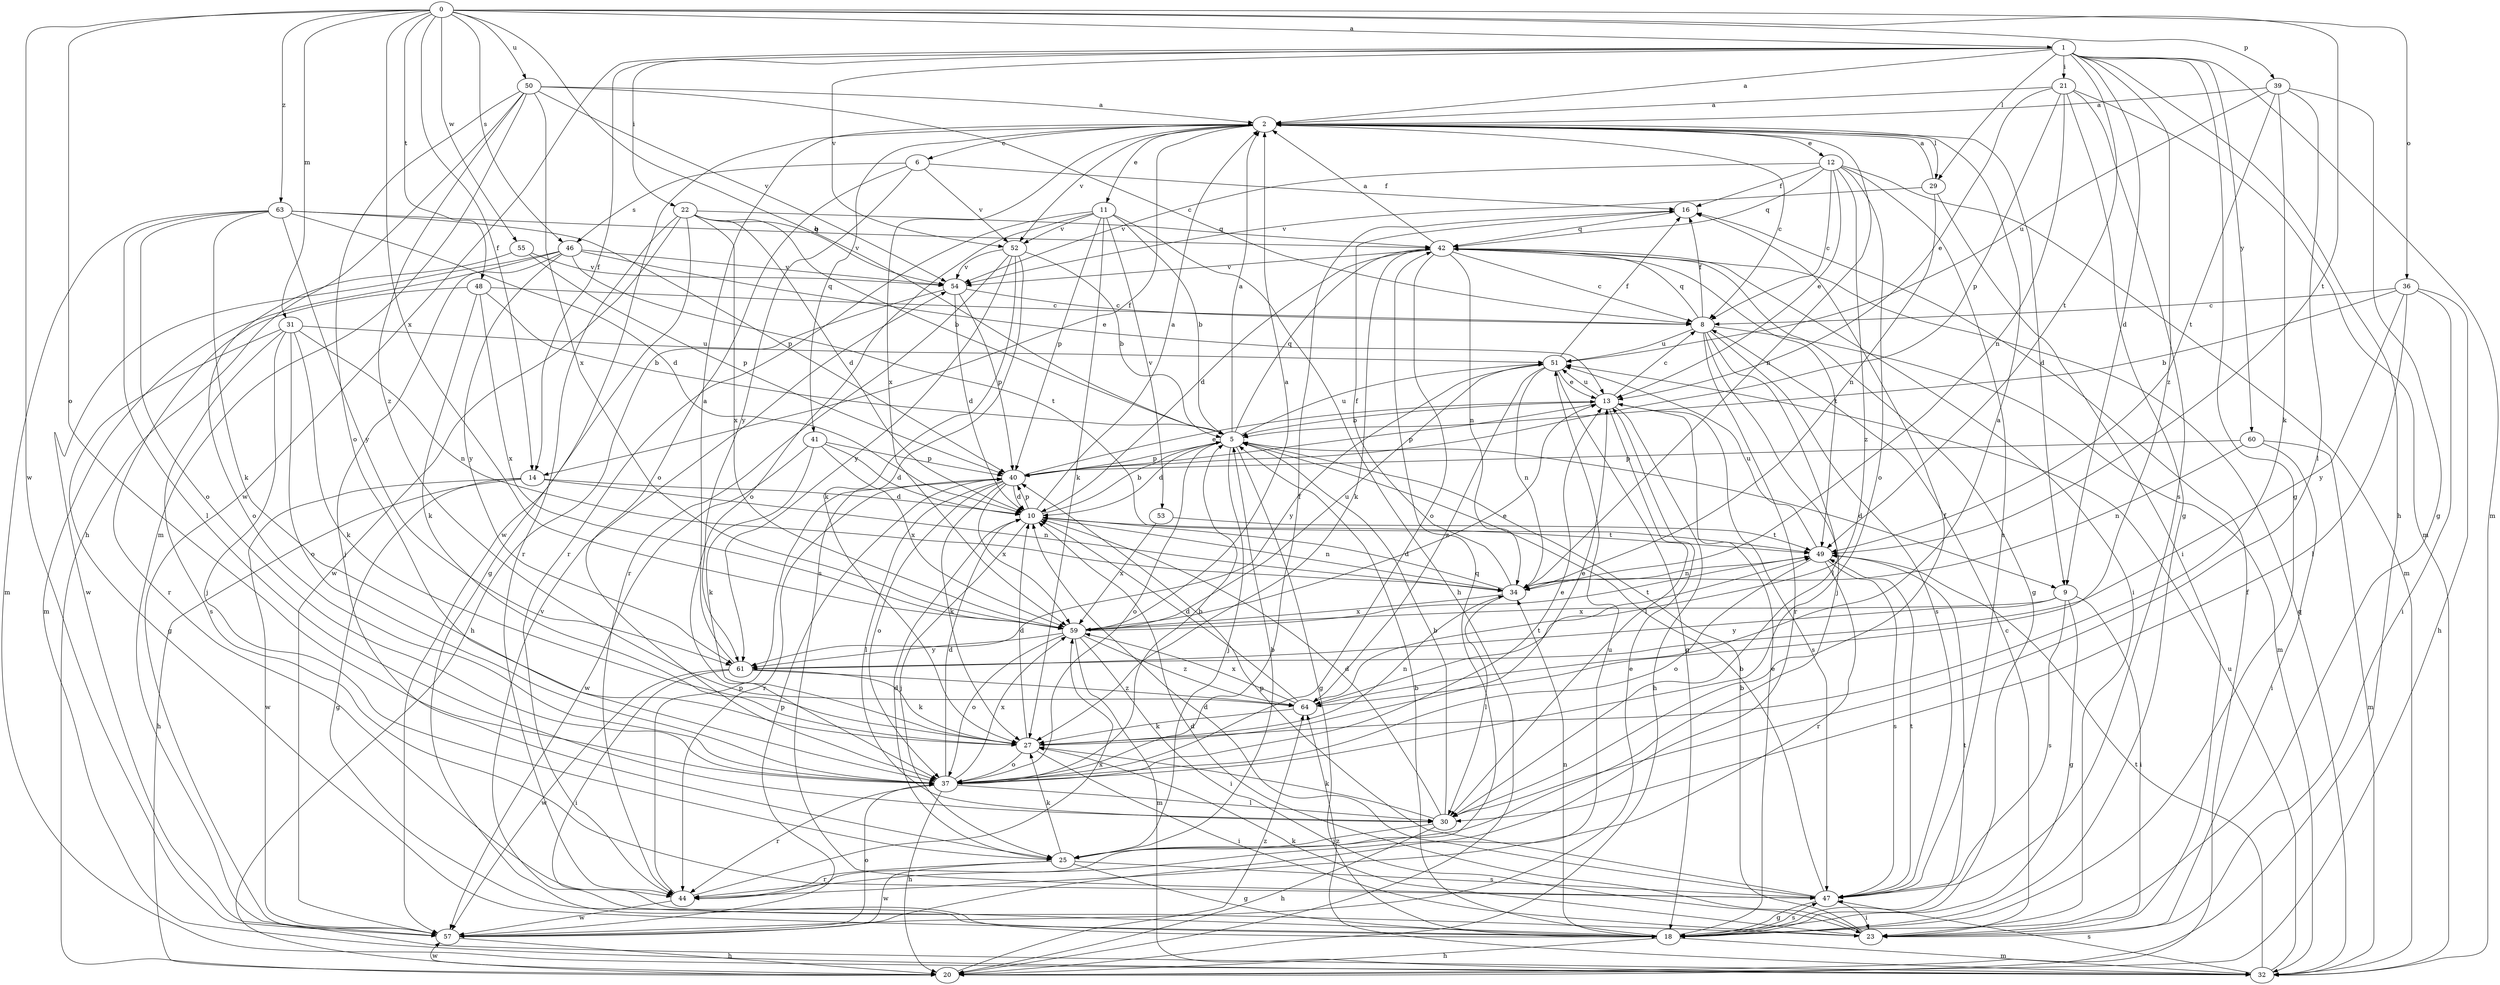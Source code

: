 strict digraph  {
0;
1;
2;
5;
6;
8;
9;
10;
11;
12;
13;
14;
16;
18;
20;
21;
22;
23;
25;
27;
29;
30;
31;
32;
34;
36;
37;
39;
40;
41;
42;
44;
46;
47;
48;
49;
50;
51;
52;
53;
54;
55;
57;
59;
60;
61;
63;
64;
0 -> 1  [label=a];
0 -> 5  [label=b];
0 -> 14  [label=f];
0 -> 31  [label=m];
0 -> 36  [label=o];
0 -> 37  [label=o];
0 -> 39  [label=p];
0 -> 46  [label=s];
0 -> 48  [label=t];
0 -> 49  [label=t];
0 -> 50  [label=u];
0 -> 55  [label=w];
0 -> 57  [label=w];
0 -> 59  [label=x];
0 -> 63  [label=z];
1 -> 2  [label=a];
1 -> 9  [label=d];
1 -> 14  [label=f];
1 -> 18  [label=g];
1 -> 20  [label=h];
1 -> 21  [label=i];
1 -> 22  [label=i];
1 -> 29  [label=l];
1 -> 32  [label=m];
1 -> 49  [label=t];
1 -> 52  [label=v];
1 -> 57  [label=w];
1 -> 60  [label=y];
1 -> 64  [label=z];
2 -> 6  [label=c];
2 -> 8  [label=c];
2 -> 9  [label=d];
2 -> 11  [label=e];
2 -> 12  [label=e];
2 -> 14  [label=f];
2 -> 29  [label=l];
2 -> 34  [label=n];
2 -> 41  [label=q];
2 -> 52  [label=v];
2 -> 57  [label=w];
2 -> 59  [label=x];
5 -> 2  [label=a];
5 -> 9  [label=d];
5 -> 10  [label=d];
5 -> 18  [label=g];
5 -> 25  [label=j];
5 -> 37  [label=o];
5 -> 40  [label=p];
5 -> 42  [label=q];
5 -> 51  [label=u];
6 -> 16  [label=f];
6 -> 37  [label=o];
6 -> 46  [label=s];
6 -> 52  [label=v];
6 -> 61  [label=y];
8 -> 16  [label=f];
8 -> 25  [label=j];
8 -> 30  [label=l];
8 -> 32  [label=m];
8 -> 42  [label=q];
8 -> 44  [label=r];
8 -> 47  [label=s];
8 -> 51  [label=u];
9 -> 18  [label=g];
9 -> 23  [label=i];
9 -> 47  [label=s];
9 -> 59  [label=x];
9 -> 61  [label=y];
10 -> 2  [label=a];
10 -> 5  [label=b];
10 -> 25  [label=j];
10 -> 34  [label=n];
10 -> 40  [label=p];
10 -> 49  [label=t];
11 -> 5  [label=b];
11 -> 20  [label=h];
11 -> 27  [label=k];
11 -> 37  [label=o];
11 -> 40  [label=p];
11 -> 44  [label=r];
11 -> 52  [label=v];
11 -> 53  [label=v];
12 -> 8  [label=c];
12 -> 13  [label=e];
12 -> 16  [label=f];
12 -> 32  [label=m];
12 -> 37  [label=o];
12 -> 42  [label=q];
12 -> 47  [label=s];
12 -> 54  [label=v];
12 -> 64  [label=z];
13 -> 5  [label=b];
13 -> 8  [label=c];
13 -> 20  [label=h];
13 -> 30  [label=l];
13 -> 40  [label=p];
13 -> 47  [label=s];
13 -> 51  [label=u];
14 -> 10  [label=d];
14 -> 18  [label=g];
14 -> 20  [label=h];
14 -> 34  [label=n];
14 -> 57  [label=w];
16 -> 42  [label=q];
18 -> 5  [label=b];
18 -> 13  [label=e];
18 -> 20  [label=h];
18 -> 32  [label=m];
18 -> 34  [label=n];
18 -> 47  [label=s];
18 -> 49  [label=t];
18 -> 54  [label=v];
20 -> 16  [label=f];
20 -> 57  [label=w];
20 -> 64  [label=z];
21 -> 2  [label=a];
21 -> 13  [label=e];
21 -> 18  [label=g];
21 -> 32  [label=m];
21 -> 34  [label=n];
21 -> 40  [label=p];
21 -> 47  [label=s];
22 -> 5  [label=b];
22 -> 10  [label=d];
22 -> 18  [label=g];
22 -> 42  [label=q];
22 -> 44  [label=r];
22 -> 54  [label=v];
22 -> 57  [label=w];
22 -> 59  [label=x];
23 -> 5  [label=b];
23 -> 8  [label=c];
23 -> 10  [label=d];
23 -> 27  [label=k];
25 -> 5  [label=b];
25 -> 10  [label=d];
25 -> 18  [label=g];
25 -> 27  [label=k];
25 -> 44  [label=r];
25 -> 47  [label=s];
25 -> 57  [label=w];
27 -> 10  [label=d];
27 -> 13  [label=e];
27 -> 23  [label=i];
27 -> 34  [label=n];
27 -> 37  [label=o];
29 -> 2  [label=a];
29 -> 23  [label=i];
29 -> 34  [label=n];
29 -> 54  [label=v];
30 -> 5  [label=b];
30 -> 10  [label=d];
30 -> 16  [label=f];
30 -> 20  [label=h];
30 -> 25  [label=j];
30 -> 27  [label=k];
31 -> 18  [label=g];
31 -> 25  [label=j];
31 -> 27  [label=k];
31 -> 34  [label=n];
31 -> 37  [label=o];
31 -> 47  [label=s];
31 -> 51  [label=u];
32 -> 42  [label=q];
32 -> 47  [label=s];
32 -> 49  [label=t];
32 -> 51  [label=u];
32 -> 64  [label=z];
34 -> 10  [label=d];
34 -> 16  [label=f];
34 -> 30  [label=l];
34 -> 59  [label=x];
36 -> 5  [label=b];
36 -> 8  [label=c];
36 -> 20  [label=h];
36 -> 23  [label=i];
36 -> 30  [label=l];
36 -> 61  [label=y];
37 -> 5  [label=b];
37 -> 10  [label=d];
37 -> 13  [label=e];
37 -> 16  [label=f];
37 -> 20  [label=h];
37 -> 30  [label=l];
37 -> 44  [label=r];
37 -> 59  [label=x];
39 -> 2  [label=a];
39 -> 18  [label=g];
39 -> 27  [label=k];
39 -> 30  [label=l];
39 -> 49  [label=t];
39 -> 51  [label=u];
40 -> 10  [label=d];
40 -> 13  [label=e];
40 -> 27  [label=k];
40 -> 30  [label=l];
40 -> 37  [label=o];
40 -> 44  [label=r];
40 -> 59  [label=x];
41 -> 10  [label=d];
41 -> 27  [label=k];
41 -> 40  [label=p];
41 -> 57  [label=w];
41 -> 59  [label=x];
42 -> 2  [label=a];
42 -> 8  [label=c];
42 -> 10  [label=d];
42 -> 18  [label=g];
42 -> 23  [label=i];
42 -> 27  [label=k];
42 -> 34  [label=n];
42 -> 37  [label=o];
42 -> 49  [label=t];
42 -> 54  [label=v];
44 -> 40  [label=p];
44 -> 42  [label=q];
44 -> 57  [label=w];
44 -> 59  [label=x];
46 -> 13  [label=e];
46 -> 25  [label=j];
46 -> 32  [label=m];
46 -> 49  [label=t];
46 -> 54  [label=v];
46 -> 57  [label=w];
46 -> 61  [label=y];
47 -> 5  [label=b];
47 -> 10  [label=d];
47 -> 18  [label=g];
47 -> 23  [label=i];
47 -> 40  [label=p];
47 -> 49  [label=t];
48 -> 5  [label=b];
48 -> 8  [label=c];
48 -> 27  [label=k];
48 -> 44  [label=r];
48 -> 59  [label=x];
49 -> 34  [label=n];
49 -> 37  [label=o];
49 -> 44  [label=r];
49 -> 47  [label=s];
49 -> 51  [label=u];
50 -> 2  [label=a];
50 -> 8  [label=c];
50 -> 20  [label=h];
50 -> 32  [label=m];
50 -> 37  [label=o];
50 -> 54  [label=v];
50 -> 59  [label=x];
50 -> 64  [label=z];
51 -> 13  [label=e];
51 -> 16  [label=f];
51 -> 18  [label=g];
51 -> 34  [label=n];
51 -> 61  [label=y];
51 -> 64  [label=z];
52 -> 5  [label=b];
52 -> 27  [label=k];
52 -> 44  [label=r];
52 -> 47  [label=s];
52 -> 54  [label=v];
52 -> 61  [label=y];
53 -> 49  [label=t];
53 -> 59  [label=x];
54 -> 8  [label=c];
54 -> 10  [label=d];
54 -> 20  [label=h];
54 -> 40  [label=p];
55 -> 37  [label=o];
55 -> 40  [label=p];
55 -> 54  [label=v];
57 -> 13  [label=e];
57 -> 20  [label=h];
57 -> 37  [label=o];
57 -> 40  [label=p];
57 -> 51  [label=u];
59 -> 2  [label=a];
59 -> 13  [label=e];
59 -> 23  [label=i];
59 -> 32  [label=m];
59 -> 37  [label=o];
59 -> 49  [label=t];
59 -> 51  [label=u];
59 -> 61  [label=y];
59 -> 64  [label=z];
60 -> 23  [label=i];
60 -> 32  [label=m];
60 -> 34  [label=n];
60 -> 40  [label=p];
61 -> 2  [label=a];
61 -> 23  [label=i];
61 -> 27  [label=k];
61 -> 57  [label=w];
61 -> 64  [label=z];
63 -> 10  [label=d];
63 -> 27  [label=k];
63 -> 30  [label=l];
63 -> 32  [label=m];
63 -> 37  [label=o];
63 -> 40  [label=p];
63 -> 42  [label=q];
63 -> 61  [label=y];
64 -> 2  [label=a];
64 -> 10  [label=d];
64 -> 27  [label=k];
64 -> 49  [label=t];
64 -> 59  [label=x];
}

